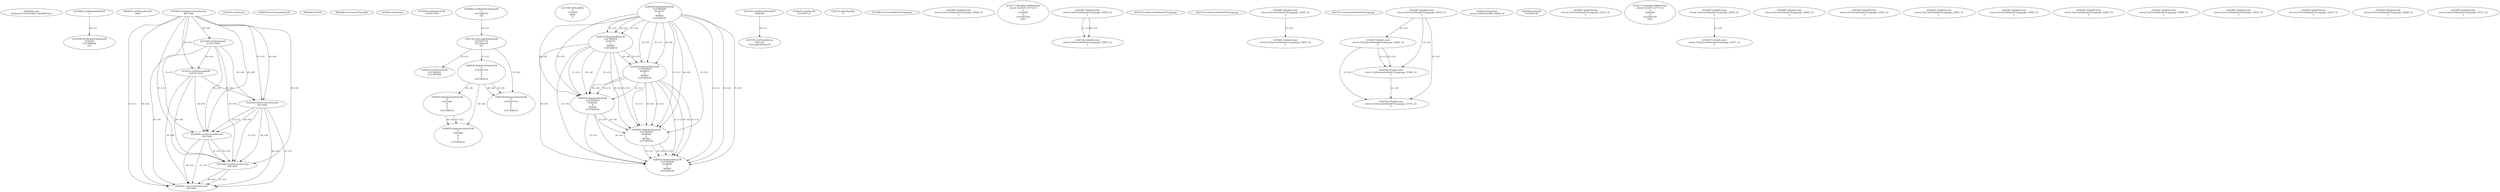 // Global SCDG with merge call
digraph {
	0 [label="6850628.main
0030cc41c31f32418b2c136285b154c1"]
	1 [label="4254480.GetModuleHandleW
0"]
	2 [label="6844434.SetThreadLocale
1024"]
	3 [label="4243965.InitializeCriticalSection
6917004"]
	4 [label="4243979.GetVersion
"]
	5 [label="4250188.GetSystemInfo
2147417660"]
	3 -> 5 [label="(0-->0)"]
	6 [label="6844540.GetCommandLineW
"]
	7 [label="4214413.GetStartupInfoW
2147417624"]
	3 -> 7 [label="(0-->0)"]
	5 -> 7 [label="(0-->0)"]
	8 [label="6844560.GetACP
"]
	9 [label="6844580.GetCurrentThreadId
"]
	10 [label="4250204.GetVersion
"]
	11 [label="4276690.GetVersionExW
2147417420"]
	12 [label="4243306.GetModuleFileNameW
4194304
2147408904
522"]
	1 -> 12 [label="(0-->1)"]
	13 [label="4248064.GetModuleFileNameW
0
2147408370
261"]
	14 [label="4215383.VirtualAlloc
0
1310704
4096
4"]
	15 [label="4246338.RegOpenKeyExW
2147483649
4246772
0
983065
2147408236"]
	16 [label="4246372.RegOpenKeyExW
2147483650
4246772
0
983065
2147408236"]
	15 -> 16 [label="(2-->2)"]
	15 -> 16 [label="(4-->4)"]
	15 -> 16 [label="(5-->5)"]
	17 [label="4245741.GetModuleHandleW
4246160"]
	18 [label="4245758.GetProcAddress
9441320
GetLongPathNameW"]
	17 -> 18 [label="(0-->1)"]
	19 [label="4245785.GetLongPathNameW
2147407710
2147406542
261"]
	13 -> 19 [label="(3-->3)"]
	20 [label="4245683.CharNextW
2147407716"]
	21 [label="4246014.FindFirstFileW
2147406542
2147407064"]
	19 -> 21 [label="(2-->1)"]
	22 [label="4246556.RegQueryValueExW
0
2147407710
0
0
0
2147408232"]
	19 -> 22 [label="(1-->2)"]
	23 [label="4246599.RegQueryValueExW
0
2147407710
0
0
0
2147408232"]
	19 -> 23 [label="(1-->2)"]
	22 -> 23 [label="(2-->2)"]
	22 -> 23 [label="(6-->6)"]
	24 [label="4246722.RegCloseKey
0"]
	25 [label="4247883.GetUserDefaultUILanguage
"]
	26 [label="4245418.EnterCriticalSection
6917004"]
	3 -> 26 [label="(1-->1)"]
	3 -> 26 [label="(0-->0)"]
	5 -> 26 [label="(0-->0)"]
	7 -> 26 [label="(0-->0)"]
	27 [label="4245469.LeaveCriticalSection
6917004"]
	3 -> 27 [label="(1-->1)"]
	26 -> 27 [label="(1-->1)"]
	3 -> 27 [label="(0-->0)"]
	5 -> 27 [label="(0-->0)"]
	7 -> 27 [label="(0-->0)"]
	26 -> 27 [label="(0-->0)"]
	28 [label="4245487.IsValidLocale
retval_GetUserDefaultUILanguage_33000_32
2"]
	29 [label="4250171.MultiByteToWideChar
retval_GetACP_32774_32
0
4243604
10
2147403704
2047"]
	30 [label="4246635.RegQueryValueExW
0
4247000
0
0
0
2147408232"]
	22 -> 30 [label="(6-->6)"]
	31 [label="4246676.RegQueryValueExW
0
4247000
0
0
0
2147408232"]
	30 -> 31 [label="(2-->2)"]
	22 -> 31 [label="(6-->6)"]
	30 -> 31 [label="(6-->6)"]
	32 [label="4245487.IsValidLocale
retval_GetUserDefaultUILanguage_33065_32
2"]
	33 [label="4244766.IsValidLocale
retval_GetUserDefaultUILanguage_33065_32
2"]
	32 -> 33 [label="(1-->1)"]
	32 -> 33 [label="(2-->2)"]
	34 [label="4245525.GetSystemDefaultUILanguage
"]
	35 [label="4245552.GetSystemDefaultUILanguage
"]
	36 [label="4246402.RegOpenKeyExW
2147483649
4246832
0
983065
2147408236"]
	15 -> 36 [label="(1-->1)"]
	15 -> 36 [label="(4-->4)"]
	16 -> 36 [label="(4-->4)"]
	15 -> 36 [label="(5-->5)"]
	16 -> 36 [label="(5-->5)"]
	37 [label="4246432.RegOpenKeyExW
2147483650
4246832
0
983065
2147408236"]
	16 -> 37 [label="(1-->1)"]
	36 -> 37 [label="(2-->2)"]
	15 -> 37 [label="(4-->4)"]
	16 -> 37 [label="(4-->4)"]
	36 -> 37 [label="(4-->4)"]
	15 -> 37 [label="(5-->5)"]
	16 -> 37 [label="(5-->5)"]
	36 -> 37 [label="(5-->5)"]
	38 [label="4245487.IsValidLocale
retval_GetUserDefaultUILanguage_33281_32
2"]
	39 [label="4245580.EnterCriticalSection
6917004"]
	3 -> 39 [label="(1-->1)"]
	26 -> 39 [label="(1-->1)"]
	27 -> 39 [label="(1-->1)"]
	3 -> 39 [label="(0-->0)"]
	5 -> 39 [label="(0-->0)"]
	7 -> 39 [label="(0-->0)"]
	26 -> 39 [label="(0-->0)"]
	27 -> 39 [label="(0-->0)"]
	40 [label="4245621.LeaveCriticalSection
6917004"]
	3 -> 40 [label="(1-->1)"]
	26 -> 40 [label="(1-->1)"]
	27 -> 40 [label="(1-->1)"]
	39 -> 40 [label="(1-->1)"]
	3 -> 40 [label="(0-->0)"]
	5 -> 40 [label="(0-->0)"]
	7 -> 40 [label="(0-->0)"]
	26 -> 40 [label="(0-->0)"]
	27 -> 40 [label="(0-->0)"]
	39 -> 40 [label="(0-->0)"]
	41 [label="4247923.GetSystemDefaultUILanguage
"]
	42 [label="4245487.IsValidLocale
retval_GetSystemDefaultUILanguage_33623_32
2"]
	38 -> 42 [label="(2-->2)"]
	43 [label="4245487.IsValidLocale
retval_GetUserDefaultUILanguage_32925_32
2"]
	44 [label="4245487.IsValidLocale
retval_GetSystemDefaultUILanguage_33282_32
2"]
	43 -> 44 [label="(2-->2)"]
	45 [label="4244766.IsValidLocale
retval_GetSystemDefaultUILanguage_33282_32
2"]
	44 -> 45 [label="(1-->1)"]
	43 -> 45 [label="(2-->2)"]
	44 -> 45 [label="(2-->2)"]
	46 [label="4244766.IsValidLocale
retval_GetSystemDefaultUILanguage_33762_32
2"]
	43 -> 46 [label="(2-->2)"]
	44 -> 46 [label="(2-->2)"]
	45 -> 46 [label="(2-->2)"]
	47 [label="4246032.FindClose
retval_FindFirstFileW_32858_32"]
	48 [label="4246044.lstrlenW
2147407108"]
	49 [label="4245487.IsValidLocale
retval_GetUserDefaultUILanguage_33013_32
2"]
	50 [label="4250171.MultiByteToWideChar
retval_GetACP_32774_32
0
4243824
13
2147403704
2047"]
	51 [label="4245487.IsValidLocale
retval_GetUserDefaultUILanguage_32910_32
2"]
	52 [label="4245487.IsValidLocale
retval_GetUserDefaultUILanguage_32842_32
2"]
	53 [label="4246462.RegOpenKeyExW
2147483649
4246884
0
983065
2147408236"]
	15 -> 53 [label="(1-->1)"]
	36 -> 53 [label="(1-->1)"]
	15 -> 53 [label="(4-->4)"]
	16 -> 53 [label="(4-->4)"]
	36 -> 53 [label="(4-->4)"]
	37 -> 53 [label="(4-->4)"]
	15 -> 53 [label="(5-->5)"]
	16 -> 53 [label="(5-->5)"]
	36 -> 53 [label="(5-->5)"]
	37 -> 53 [label="(5-->5)"]
	54 [label="4245487.IsValidLocale
retval_GetUserDefaultUILanguage_32931_32
2"]
	55 [label="4245487.IsValidLocale
retval_GetUserDefaultUILanguage_32955_32
2"]
	56 [label="4246492.RegOpenKeyExW
2147483649
4246936
0
983065
2147408236"]
	15 -> 56 [label="(1-->1)"]
	36 -> 56 [label="(1-->1)"]
	53 -> 56 [label="(1-->1)"]
	15 -> 56 [label="(4-->4)"]
	16 -> 56 [label="(4-->4)"]
	36 -> 56 [label="(4-->4)"]
	37 -> 56 [label="(4-->4)"]
	53 -> 56 [label="(4-->4)"]
	15 -> 56 [label="(5-->5)"]
	16 -> 56 [label="(5-->5)"]
	36 -> 56 [label="(5-->5)"]
	37 -> 56 [label="(5-->5)"]
	53 -> 56 [label="(5-->5)"]
	57 [label="4245487.IsValidLocale
retval_GetUserDefaultUILanguage_33061_32
2"]
	58 [label="4245487.IsValidLocale
retval_GetUserDefaultUILanguage_32987_32
2"]
	59 [label="4245487.IsValidLocale
retval_GetUserDefaultUILanguage_33090_32
2"]
	60 [label="4245487.IsValidLocale
retval_GetUserDefaultUILanguage_33053_32
2"]
	61 [label="4245487.IsValidLocale
retval_GetUserDefaultUILanguage_33197_32
2"]
	62 [label="4245487.IsValidLocale
retval_GetUserDefaultUILanguage_32908_32
2"]
	63 [label="4245487.IsValidLocale
retval_GetSystemDefaultUILanguage_33071_32
2"]
	51 -> 63 [label="(2-->2)"]
	64 [label="4245487.IsValidLocale
retval_GetUserDefaultUILanguage_33127_32
2"]
}
